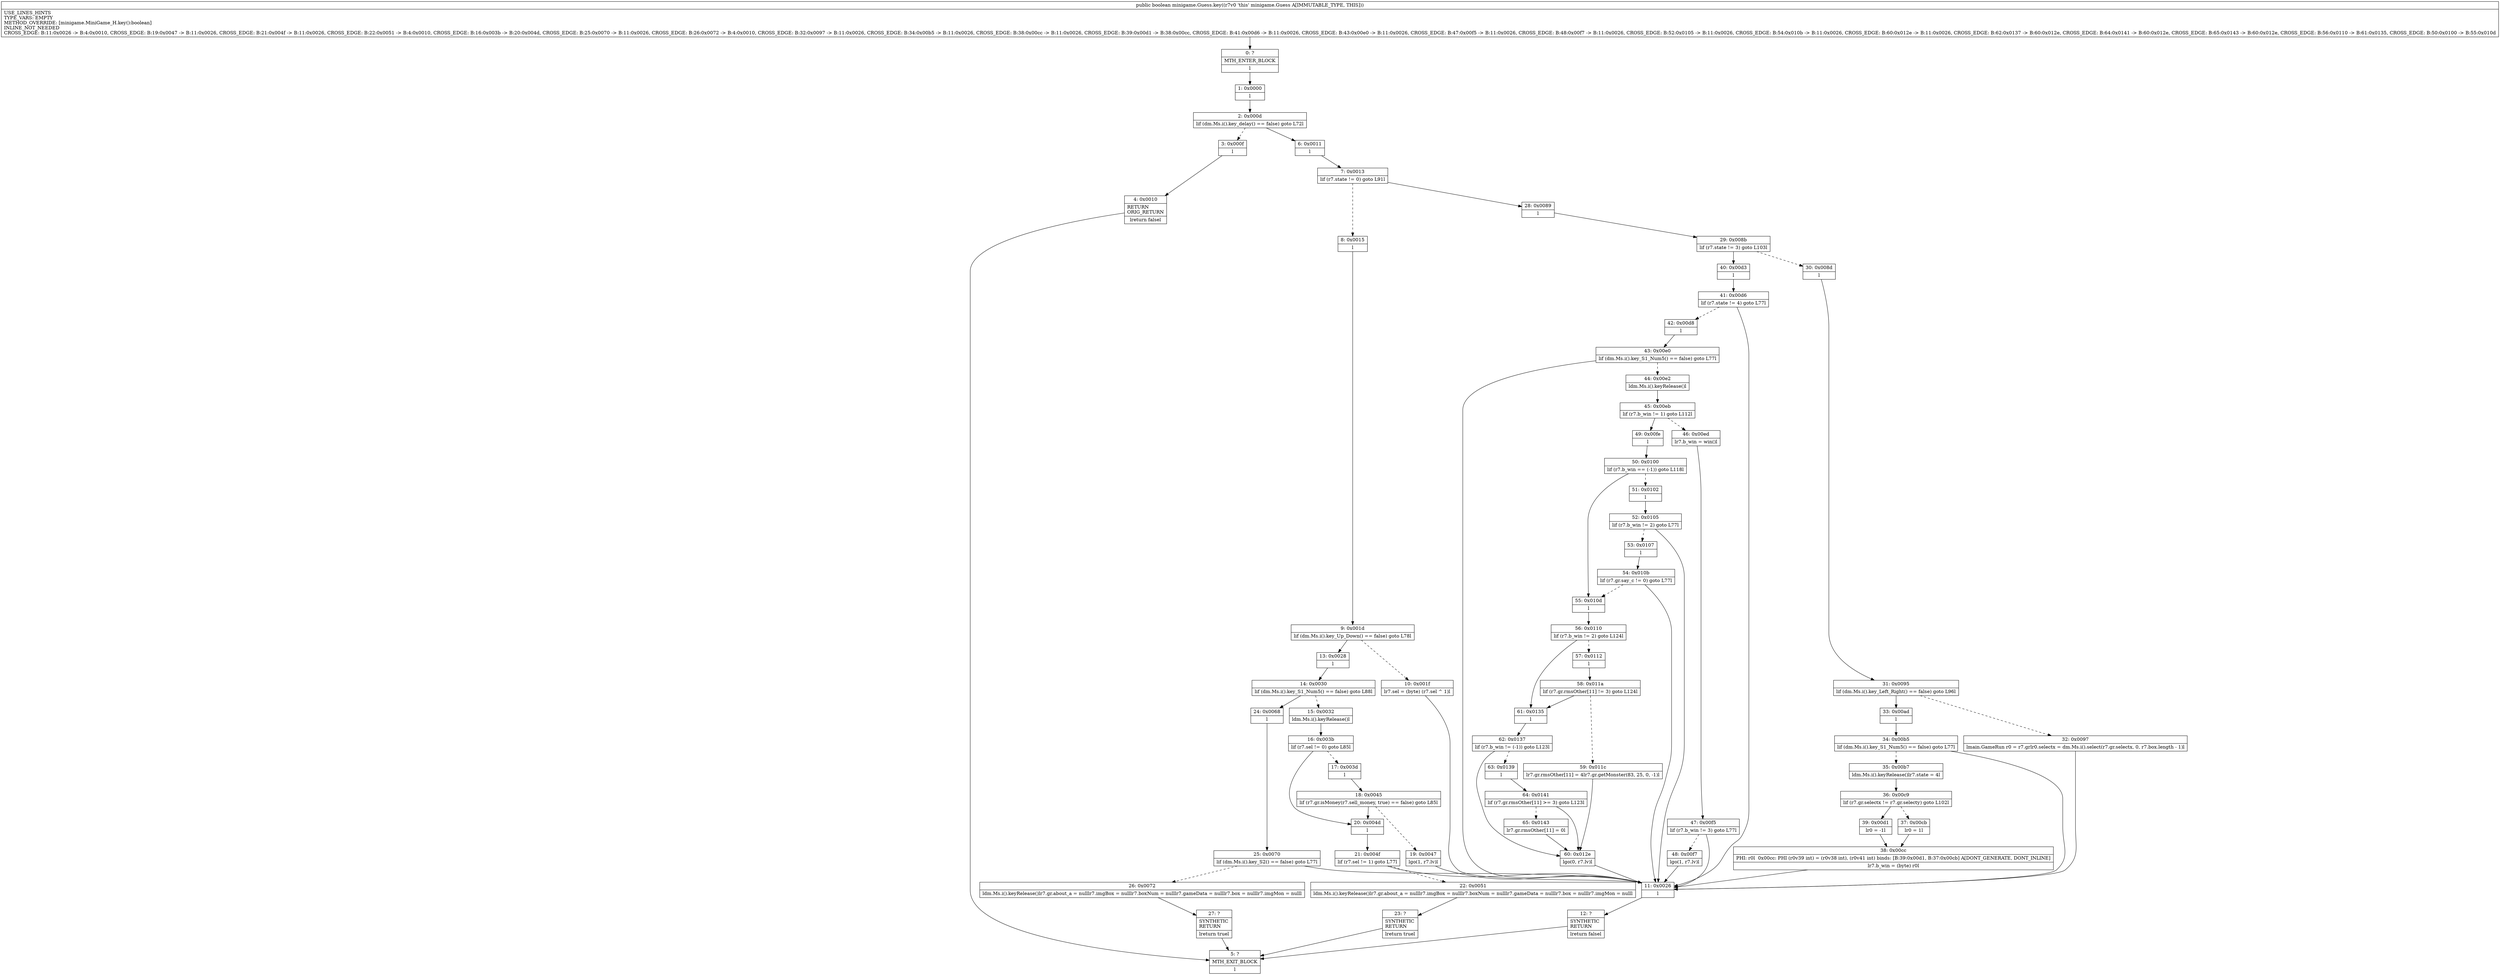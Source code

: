 digraph "CFG forminigame.Guess.key()Z" {
Node_0 [shape=record,label="{0\:\ ?|MTH_ENTER_BLOCK\l|l}"];
Node_1 [shape=record,label="{1\:\ 0x0000|l}"];
Node_2 [shape=record,label="{2\:\ 0x000d|lif (dm.Ms.i().key_delay() == false) goto L72l}"];
Node_3 [shape=record,label="{3\:\ 0x000f|l}"];
Node_4 [shape=record,label="{4\:\ 0x0010|RETURN\lORIG_RETURN\l|lreturn falsel}"];
Node_5 [shape=record,label="{5\:\ ?|MTH_EXIT_BLOCK\l|l}"];
Node_6 [shape=record,label="{6\:\ 0x0011|l}"];
Node_7 [shape=record,label="{7\:\ 0x0013|lif (r7.state != 0) goto L91l}"];
Node_8 [shape=record,label="{8\:\ 0x0015|l}"];
Node_9 [shape=record,label="{9\:\ 0x001d|lif (dm.Ms.i().key_Up_Down() == false) goto L78l}"];
Node_10 [shape=record,label="{10\:\ 0x001f|lr7.sel = (byte) (r7.sel ^ 1)l}"];
Node_11 [shape=record,label="{11\:\ 0x0026|l}"];
Node_12 [shape=record,label="{12\:\ ?|SYNTHETIC\lRETURN\l|lreturn falsel}"];
Node_13 [shape=record,label="{13\:\ 0x0028|l}"];
Node_14 [shape=record,label="{14\:\ 0x0030|lif (dm.Ms.i().key_S1_Num5() == false) goto L88l}"];
Node_15 [shape=record,label="{15\:\ 0x0032|ldm.Ms.i().keyRelease()l}"];
Node_16 [shape=record,label="{16\:\ 0x003b|lif (r7.sel != 0) goto L85l}"];
Node_17 [shape=record,label="{17\:\ 0x003d|l}"];
Node_18 [shape=record,label="{18\:\ 0x0045|lif (r7.gr.isMoney(r7.sell_money, true) == false) goto L85l}"];
Node_19 [shape=record,label="{19\:\ 0x0047|lgo(1, r7.lv)l}"];
Node_20 [shape=record,label="{20\:\ 0x004d|l}"];
Node_21 [shape=record,label="{21\:\ 0x004f|lif (r7.sel != 1) goto L77l}"];
Node_22 [shape=record,label="{22\:\ 0x0051|ldm.Ms.i().keyRelease()lr7.gr.about_a = nulllr7.imgBox = nulllr7.boxNum = nulllr7.gameData = nulllr7.box = nulllr7.imgMon = nulll}"];
Node_23 [shape=record,label="{23\:\ ?|SYNTHETIC\lRETURN\l|lreturn truel}"];
Node_24 [shape=record,label="{24\:\ 0x0068|l}"];
Node_25 [shape=record,label="{25\:\ 0x0070|lif (dm.Ms.i().key_S2() == false) goto L77l}"];
Node_26 [shape=record,label="{26\:\ 0x0072|ldm.Ms.i().keyRelease()lr7.gr.about_a = nulllr7.imgBox = nulllr7.boxNum = nulllr7.gameData = nulllr7.box = nulllr7.imgMon = nulll}"];
Node_27 [shape=record,label="{27\:\ ?|SYNTHETIC\lRETURN\l|lreturn truel}"];
Node_28 [shape=record,label="{28\:\ 0x0089|l}"];
Node_29 [shape=record,label="{29\:\ 0x008b|lif (r7.state != 3) goto L103l}"];
Node_30 [shape=record,label="{30\:\ 0x008d|l}"];
Node_31 [shape=record,label="{31\:\ 0x0095|lif (dm.Ms.i().key_Left_Right() == false) goto L96l}"];
Node_32 [shape=record,label="{32\:\ 0x0097|lmain.GameRun r0 = r7.grlr0.selectx = dm.Ms.i().select(r7.gr.selectx, 0, r7.box.length \- 1)l}"];
Node_33 [shape=record,label="{33\:\ 0x00ad|l}"];
Node_34 [shape=record,label="{34\:\ 0x00b5|lif (dm.Ms.i().key_S1_Num5() == false) goto L77l}"];
Node_35 [shape=record,label="{35\:\ 0x00b7|ldm.Ms.i().keyRelease()lr7.state = 4l}"];
Node_36 [shape=record,label="{36\:\ 0x00c9|lif (r7.gr.selectx != r7.gr.selecty) goto L102l}"];
Node_37 [shape=record,label="{37\:\ 0x00cb|lr0 = 1l}"];
Node_38 [shape=record,label="{38\:\ 0x00cc|PHI: r0l  0x00cc: PHI (r0v39 int) = (r0v38 int), (r0v41 int) binds: [B:39:0x00d1, B:37:0x00cb] A[DONT_GENERATE, DONT_INLINE]\l|lr7.b_win = (byte) r0l}"];
Node_39 [shape=record,label="{39\:\ 0x00d1|lr0 = \-1l}"];
Node_40 [shape=record,label="{40\:\ 0x00d3|l}"];
Node_41 [shape=record,label="{41\:\ 0x00d6|lif (r7.state != 4) goto L77l}"];
Node_42 [shape=record,label="{42\:\ 0x00d8|l}"];
Node_43 [shape=record,label="{43\:\ 0x00e0|lif (dm.Ms.i().key_S1_Num5() == false) goto L77l}"];
Node_44 [shape=record,label="{44\:\ 0x00e2|ldm.Ms.i().keyRelease()l}"];
Node_45 [shape=record,label="{45\:\ 0x00eb|lif (r7.b_win != 1) goto L112l}"];
Node_46 [shape=record,label="{46\:\ 0x00ed|lr7.b_win = win()l}"];
Node_47 [shape=record,label="{47\:\ 0x00f5|lif (r7.b_win != 3) goto L77l}"];
Node_48 [shape=record,label="{48\:\ 0x00f7|lgo(1, r7.lv)l}"];
Node_49 [shape=record,label="{49\:\ 0x00fe|l}"];
Node_50 [shape=record,label="{50\:\ 0x0100|lif (r7.b_win == (\-1)) goto L118l}"];
Node_51 [shape=record,label="{51\:\ 0x0102|l}"];
Node_52 [shape=record,label="{52\:\ 0x0105|lif (r7.b_win != 2) goto L77l}"];
Node_53 [shape=record,label="{53\:\ 0x0107|l}"];
Node_54 [shape=record,label="{54\:\ 0x010b|lif (r7.gr.say_c != 0) goto L77l}"];
Node_55 [shape=record,label="{55\:\ 0x010d|l}"];
Node_56 [shape=record,label="{56\:\ 0x0110|lif (r7.b_win != 2) goto L124l}"];
Node_57 [shape=record,label="{57\:\ 0x0112|l}"];
Node_58 [shape=record,label="{58\:\ 0x011a|lif (r7.gr.rmsOther[11] != 3) goto L124l}"];
Node_59 [shape=record,label="{59\:\ 0x011c|lr7.gr.rmsOther[11] = 4lr7.gr.getMonster(83, 25, 0, \-1)l}"];
Node_60 [shape=record,label="{60\:\ 0x012e|lgo(0, r7.lv)l}"];
Node_61 [shape=record,label="{61\:\ 0x0135|l}"];
Node_62 [shape=record,label="{62\:\ 0x0137|lif (r7.b_win != (\-1)) goto L123l}"];
Node_63 [shape=record,label="{63\:\ 0x0139|l}"];
Node_64 [shape=record,label="{64\:\ 0x0141|lif (r7.gr.rmsOther[11] \>= 3) goto L123l}"];
Node_65 [shape=record,label="{65\:\ 0x0143|lr7.gr.rmsOther[11] = 0l}"];
MethodNode[shape=record,label="{public boolean minigame.Guess.key((r7v0 'this' minigame.Guess A[IMMUTABLE_TYPE, THIS]))  | USE_LINES_HINTS\lTYPE_VARS: EMPTY\lMETHOD_OVERRIDE: [minigame.MiniGame_H.key():boolean]\lINLINE_NOT_NEEDED\lCROSS_EDGE: B:11:0x0026 \-\> B:4:0x0010, CROSS_EDGE: B:19:0x0047 \-\> B:11:0x0026, CROSS_EDGE: B:21:0x004f \-\> B:11:0x0026, CROSS_EDGE: B:22:0x0051 \-\> B:4:0x0010, CROSS_EDGE: B:16:0x003b \-\> B:20:0x004d, CROSS_EDGE: B:25:0x0070 \-\> B:11:0x0026, CROSS_EDGE: B:26:0x0072 \-\> B:4:0x0010, CROSS_EDGE: B:32:0x0097 \-\> B:11:0x0026, CROSS_EDGE: B:34:0x00b5 \-\> B:11:0x0026, CROSS_EDGE: B:38:0x00cc \-\> B:11:0x0026, CROSS_EDGE: B:39:0x00d1 \-\> B:38:0x00cc, CROSS_EDGE: B:41:0x00d6 \-\> B:11:0x0026, CROSS_EDGE: B:43:0x00e0 \-\> B:11:0x0026, CROSS_EDGE: B:47:0x00f5 \-\> B:11:0x0026, CROSS_EDGE: B:48:0x00f7 \-\> B:11:0x0026, CROSS_EDGE: B:52:0x0105 \-\> B:11:0x0026, CROSS_EDGE: B:54:0x010b \-\> B:11:0x0026, CROSS_EDGE: B:60:0x012e \-\> B:11:0x0026, CROSS_EDGE: B:62:0x0137 \-\> B:60:0x012e, CROSS_EDGE: B:64:0x0141 \-\> B:60:0x012e, CROSS_EDGE: B:65:0x0143 \-\> B:60:0x012e, CROSS_EDGE: B:56:0x0110 \-\> B:61:0x0135, CROSS_EDGE: B:50:0x0100 \-\> B:55:0x010d\l}"];
MethodNode -> Node_0;
Node_0 -> Node_1;
Node_1 -> Node_2;
Node_2 -> Node_3[style=dashed];
Node_2 -> Node_6;
Node_3 -> Node_4;
Node_4 -> Node_5;
Node_6 -> Node_7;
Node_7 -> Node_8[style=dashed];
Node_7 -> Node_28;
Node_8 -> Node_9;
Node_9 -> Node_10[style=dashed];
Node_9 -> Node_13;
Node_10 -> Node_11;
Node_11 -> Node_12;
Node_12 -> Node_5;
Node_13 -> Node_14;
Node_14 -> Node_15[style=dashed];
Node_14 -> Node_24;
Node_15 -> Node_16;
Node_16 -> Node_17[style=dashed];
Node_16 -> Node_20;
Node_17 -> Node_18;
Node_18 -> Node_19[style=dashed];
Node_18 -> Node_20;
Node_19 -> Node_11;
Node_20 -> Node_21;
Node_21 -> Node_11;
Node_21 -> Node_22[style=dashed];
Node_22 -> Node_23;
Node_23 -> Node_5;
Node_24 -> Node_25;
Node_25 -> Node_11;
Node_25 -> Node_26[style=dashed];
Node_26 -> Node_27;
Node_27 -> Node_5;
Node_28 -> Node_29;
Node_29 -> Node_30[style=dashed];
Node_29 -> Node_40;
Node_30 -> Node_31;
Node_31 -> Node_32[style=dashed];
Node_31 -> Node_33;
Node_32 -> Node_11;
Node_33 -> Node_34;
Node_34 -> Node_11;
Node_34 -> Node_35[style=dashed];
Node_35 -> Node_36;
Node_36 -> Node_37[style=dashed];
Node_36 -> Node_39;
Node_37 -> Node_38;
Node_38 -> Node_11;
Node_39 -> Node_38;
Node_40 -> Node_41;
Node_41 -> Node_11;
Node_41 -> Node_42[style=dashed];
Node_42 -> Node_43;
Node_43 -> Node_11;
Node_43 -> Node_44[style=dashed];
Node_44 -> Node_45;
Node_45 -> Node_46[style=dashed];
Node_45 -> Node_49;
Node_46 -> Node_47;
Node_47 -> Node_11;
Node_47 -> Node_48[style=dashed];
Node_48 -> Node_11;
Node_49 -> Node_50;
Node_50 -> Node_51[style=dashed];
Node_50 -> Node_55;
Node_51 -> Node_52;
Node_52 -> Node_11;
Node_52 -> Node_53[style=dashed];
Node_53 -> Node_54;
Node_54 -> Node_11;
Node_54 -> Node_55[style=dashed];
Node_55 -> Node_56;
Node_56 -> Node_57[style=dashed];
Node_56 -> Node_61;
Node_57 -> Node_58;
Node_58 -> Node_59[style=dashed];
Node_58 -> Node_61;
Node_59 -> Node_60;
Node_60 -> Node_11;
Node_61 -> Node_62;
Node_62 -> Node_60;
Node_62 -> Node_63[style=dashed];
Node_63 -> Node_64;
Node_64 -> Node_60;
Node_64 -> Node_65[style=dashed];
Node_65 -> Node_60;
}

